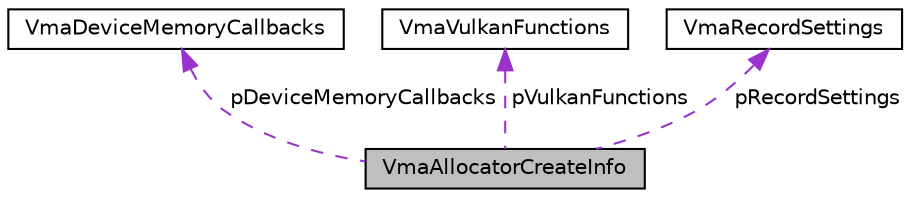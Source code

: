 digraph "VmaAllocatorCreateInfo"
{
 // LATEX_PDF_SIZE
  edge [fontname="Helvetica",fontsize="10",labelfontname="Helvetica",labelfontsize="10"];
  node [fontname="Helvetica",fontsize="10",shape=record];
  Node1 [label="VmaAllocatorCreateInfo",height=0.2,width=0.4,color="black", fillcolor="grey75", style="filled", fontcolor="black",tooltip="Description of a Allocator to be created."];
  Node2 -> Node1 [dir="back",color="darkorchid3",fontsize="10",style="dashed",label=" pDeviceMemoryCallbacks" ,fontname="Helvetica"];
  Node2 [label="VmaDeviceMemoryCallbacks",height=0.2,width=0.4,color="black", fillcolor="white", style="filled",URL="$structVmaDeviceMemoryCallbacks.html",tooltip="Set of callbacks that the library will call for vkAllocateMemory and vkFreeMemory."];
  Node3 -> Node1 [dir="back",color="darkorchid3",fontsize="10",style="dashed",label=" pVulkanFunctions" ,fontname="Helvetica"];
  Node3 [label="VmaVulkanFunctions",height=0.2,width=0.4,color="black", fillcolor="white", style="filled",URL="$structVmaVulkanFunctions.html",tooltip="Pointers to some Vulkan functions - a subset used by the library."];
  Node4 -> Node1 [dir="back",color="darkorchid3",fontsize="10",style="dashed",label=" pRecordSettings" ,fontname="Helvetica"];
  Node4 [label="VmaRecordSettings",height=0.2,width=0.4,color="black", fillcolor="white", style="filled",URL="$structVmaRecordSettings.html",tooltip="Parameters for recording calls to VMA functions. To be used in VmaAllocatorCreateInfo::pRecordSetting..."];
}
